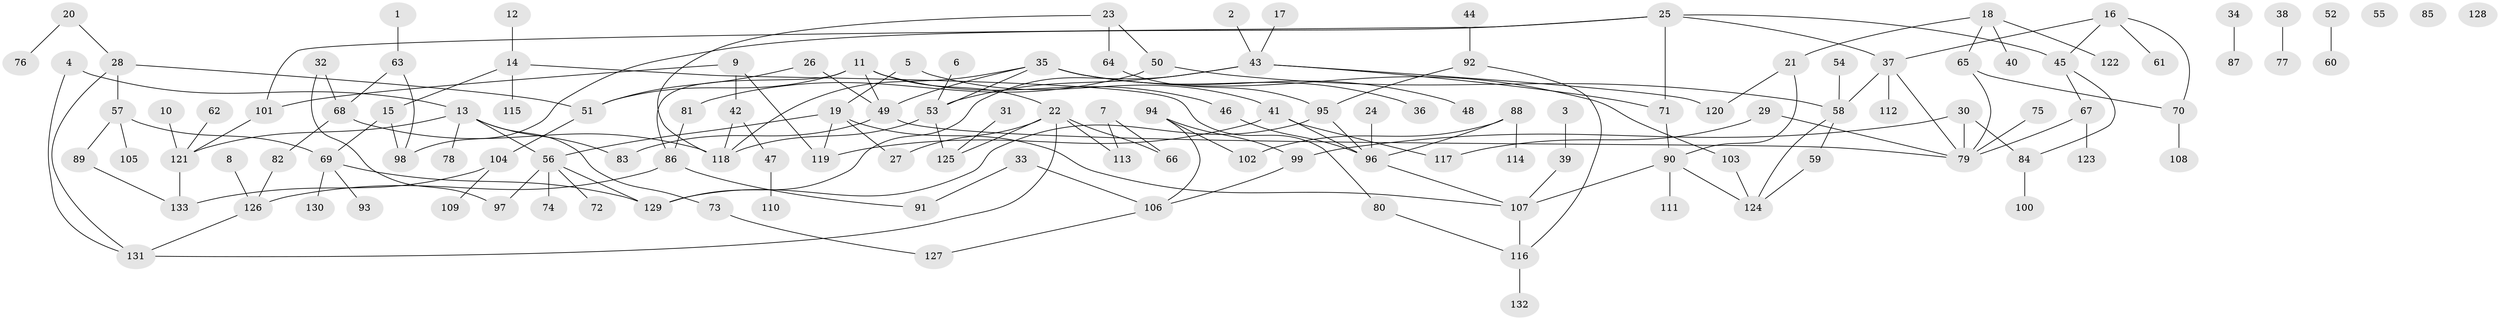 // coarse degree distribution, {2: 0.20618556701030927, 5: 0.08247422680412371, 1: 0.3402061855670103, 4: 0.08247422680412371, 3: 0.13402061855670103, 8: 0.041237113402061855, 6: 0.05154639175257732, 7: 0.020618556701030927, 0: 0.041237113402061855}
// Generated by graph-tools (version 1.1) at 2025/23/03/03/25 07:23:28]
// undirected, 133 vertices, 170 edges
graph export_dot {
graph [start="1"]
  node [color=gray90,style=filled];
  1;
  2;
  3;
  4;
  5;
  6;
  7;
  8;
  9;
  10;
  11;
  12;
  13;
  14;
  15;
  16;
  17;
  18;
  19;
  20;
  21;
  22;
  23;
  24;
  25;
  26;
  27;
  28;
  29;
  30;
  31;
  32;
  33;
  34;
  35;
  36;
  37;
  38;
  39;
  40;
  41;
  42;
  43;
  44;
  45;
  46;
  47;
  48;
  49;
  50;
  51;
  52;
  53;
  54;
  55;
  56;
  57;
  58;
  59;
  60;
  61;
  62;
  63;
  64;
  65;
  66;
  67;
  68;
  69;
  70;
  71;
  72;
  73;
  74;
  75;
  76;
  77;
  78;
  79;
  80;
  81;
  82;
  83;
  84;
  85;
  86;
  87;
  88;
  89;
  90;
  91;
  92;
  93;
  94;
  95;
  96;
  97;
  98;
  99;
  100;
  101;
  102;
  103;
  104;
  105;
  106;
  107;
  108;
  109;
  110;
  111;
  112;
  113;
  114;
  115;
  116;
  117;
  118;
  119;
  120;
  121;
  122;
  123;
  124;
  125;
  126;
  127;
  128;
  129;
  130;
  131;
  132;
  133;
  1 -- 63;
  2 -- 43;
  3 -- 39;
  4 -- 13;
  4 -- 131;
  5 -- 19;
  5 -- 41;
  6 -- 53;
  7 -- 66;
  7 -- 113;
  8 -- 126;
  9 -- 42;
  9 -- 101;
  9 -- 119;
  10 -- 121;
  11 -- 22;
  11 -- 46;
  11 -- 49;
  11 -- 51;
  11 -- 86;
  12 -- 14;
  13 -- 56;
  13 -- 73;
  13 -- 78;
  13 -- 83;
  13 -- 121;
  14 -- 15;
  14 -- 80;
  14 -- 115;
  15 -- 69;
  15 -- 98;
  16 -- 37;
  16 -- 45;
  16 -- 61;
  16 -- 70;
  17 -- 43;
  18 -- 21;
  18 -- 40;
  18 -- 65;
  18 -- 122;
  19 -- 27;
  19 -- 56;
  19 -- 107;
  19 -- 119;
  20 -- 28;
  20 -- 76;
  21 -- 90;
  21 -- 120;
  22 -- 27;
  22 -- 66;
  22 -- 113;
  22 -- 125;
  22 -- 131;
  23 -- 50;
  23 -- 64;
  23 -- 118;
  24 -- 96;
  25 -- 37;
  25 -- 45;
  25 -- 71;
  25 -- 98;
  25 -- 101;
  26 -- 49;
  26 -- 51;
  28 -- 51;
  28 -- 57;
  28 -- 131;
  29 -- 79;
  29 -- 117;
  30 -- 79;
  30 -- 84;
  30 -- 99;
  31 -- 125;
  32 -- 68;
  32 -- 97;
  33 -- 91;
  33 -- 106;
  34 -- 87;
  35 -- 36;
  35 -- 48;
  35 -- 49;
  35 -- 53;
  35 -- 103;
  35 -- 118;
  37 -- 58;
  37 -- 79;
  37 -- 112;
  38 -- 77;
  39 -- 107;
  41 -- 96;
  41 -- 117;
  41 -- 119;
  42 -- 47;
  42 -- 118;
  43 -- 53;
  43 -- 71;
  43 -- 120;
  43 -- 129;
  44 -- 92;
  45 -- 67;
  45 -- 84;
  46 -- 96;
  47 -- 110;
  49 -- 79;
  49 -- 83;
  50 -- 58;
  50 -- 81;
  51 -- 104;
  52 -- 60;
  53 -- 118;
  53 -- 125;
  54 -- 58;
  56 -- 72;
  56 -- 74;
  56 -- 97;
  56 -- 129;
  57 -- 69;
  57 -- 89;
  57 -- 105;
  58 -- 59;
  58 -- 124;
  59 -- 124;
  62 -- 121;
  63 -- 68;
  63 -- 98;
  64 -- 95;
  65 -- 70;
  65 -- 79;
  67 -- 79;
  67 -- 123;
  68 -- 82;
  68 -- 118;
  69 -- 93;
  69 -- 129;
  69 -- 130;
  70 -- 108;
  71 -- 90;
  73 -- 127;
  75 -- 79;
  80 -- 116;
  81 -- 86;
  82 -- 126;
  84 -- 100;
  86 -- 91;
  86 -- 126;
  88 -- 96;
  88 -- 102;
  88 -- 114;
  89 -- 133;
  90 -- 107;
  90 -- 111;
  90 -- 124;
  92 -- 95;
  92 -- 116;
  94 -- 99;
  94 -- 102;
  94 -- 106;
  95 -- 96;
  95 -- 129;
  96 -- 107;
  99 -- 106;
  101 -- 121;
  103 -- 124;
  104 -- 109;
  104 -- 133;
  106 -- 127;
  107 -- 116;
  116 -- 132;
  121 -- 133;
  126 -- 131;
}
